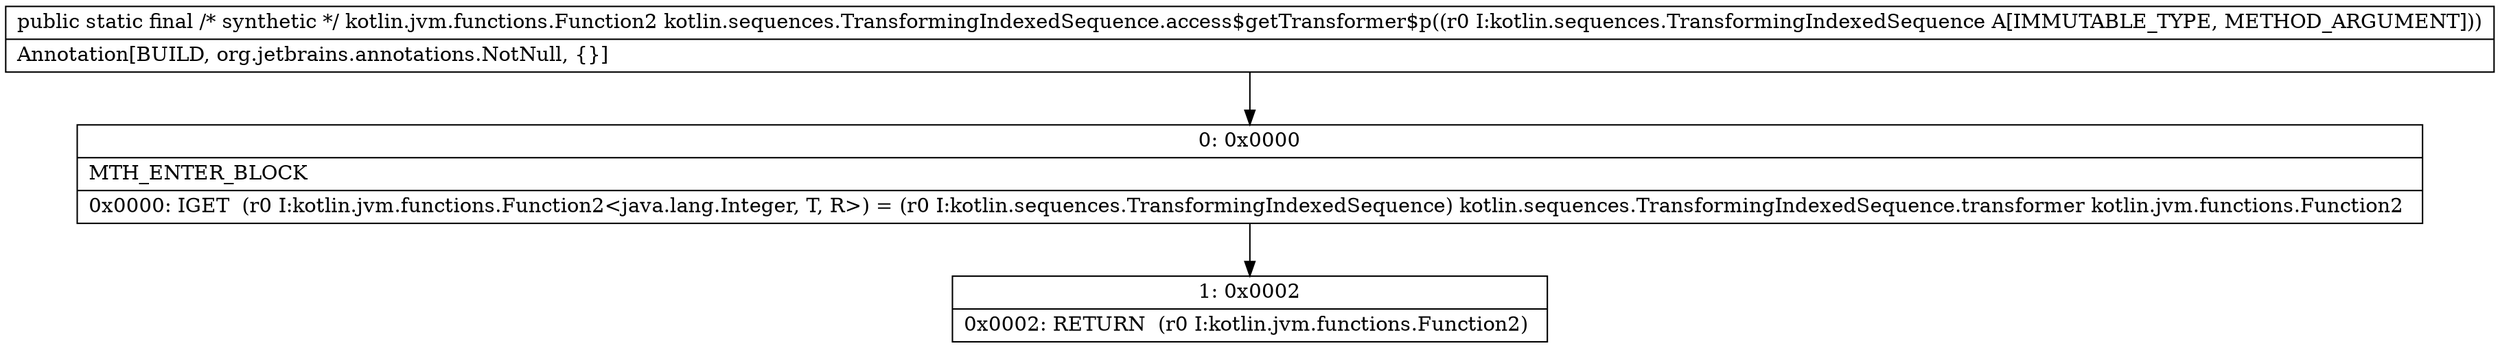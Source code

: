 digraph "CFG forkotlin.sequences.TransformingIndexedSequence.access$getTransformer$p(Lkotlin\/sequences\/TransformingIndexedSequence;)Lkotlin\/jvm\/functions\/Function2;" {
Node_0 [shape=record,label="{0\:\ 0x0000|MTH_ENTER_BLOCK\l|0x0000: IGET  (r0 I:kotlin.jvm.functions.Function2\<java.lang.Integer, T, R\>) = (r0 I:kotlin.sequences.TransformingIndexedSequence) kotlin.sequences.TransformingIndexedSequence.transformer kotlin.jvm.functions.Function2 \l}"];
Node_1 [shape=record,label="{1\:\ 0x0002|0x0002: RETURN  (r0 I:kotlin.jvm.functions.Function2) \l}"];
MethodNode[shape=record,label="{public static final \/* synthetic *\/ kotlin.jvm.functions.Function2 kotlin.sequences.TransformingIndexedSequence.access$getTransformer$p((r0 I:kotlin.sequences.TransformingIndexedSequence A[IMMUTABLE_TYPE, METHOD_ARGUMENT]))  | Annotation[BUILD, org.jetbrains.annotations.NotNull, \{\}]\l}"];
MethodNode -> Node_0;
Node_0 -> Node_1;
}

